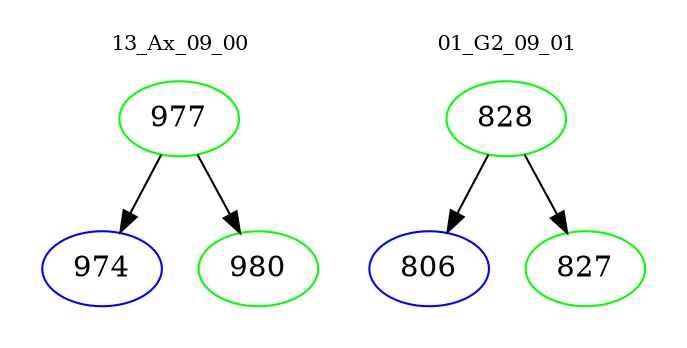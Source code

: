 digraph{
subgraph cluster_0 {
color = white
label = "13_Ax_09_00";
fontsize=10;
T0_977 [label="977", color="green"]
T0_977 -> T0_974 [color="black"]
T0_974 [label="974", color="blue"]
T0_977 -> T0_980 [color="black"]
T0_980 [label="980", color="green"]
}
subgraph cluster_1 {
color = white
label = "01_G2_09_01";
fontsize=10;
T1_828 [label="828", color="green"]
T1_828 -> T1_806 [color="black"]
T1_806 [label="806", color="blue"]
T1_828 -> T1_827 [color="black"]
T1_827 [label="827", color="green"]
}
}
